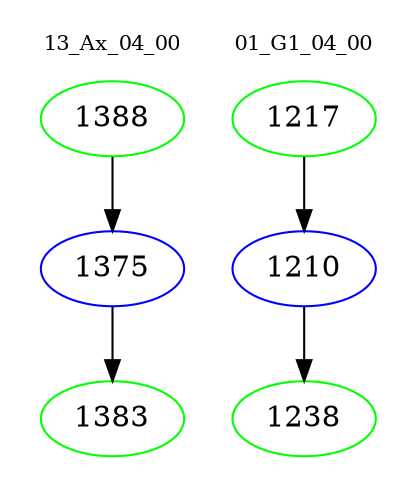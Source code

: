 digraph{
subgraph cluster_0 {
color = white
label = "13_Ax_04_00";
fontsize=10;
T0_1388 [label="1388", color="green"]
T0_1388 -> T0_1375 [color="black"]
T0_1375 [label="1375", color="blue"]
T0_1375 -> T0_1383 [color="black"]
T0_1383 [label="1383", color="green"]
}
subgraph cluster_1 {
color = white
label = "01_G1_04_00";
fontsize=10;
T1_1217 [label="1217", color="green"]
T1_1217 -> T1_1210 [color="black"]
T1_1210 [label="1210", color="blue"]
T1_1210 -> T1_1238 [color="black"]
T1_1238 [label="1238", color="green"]
}
}
